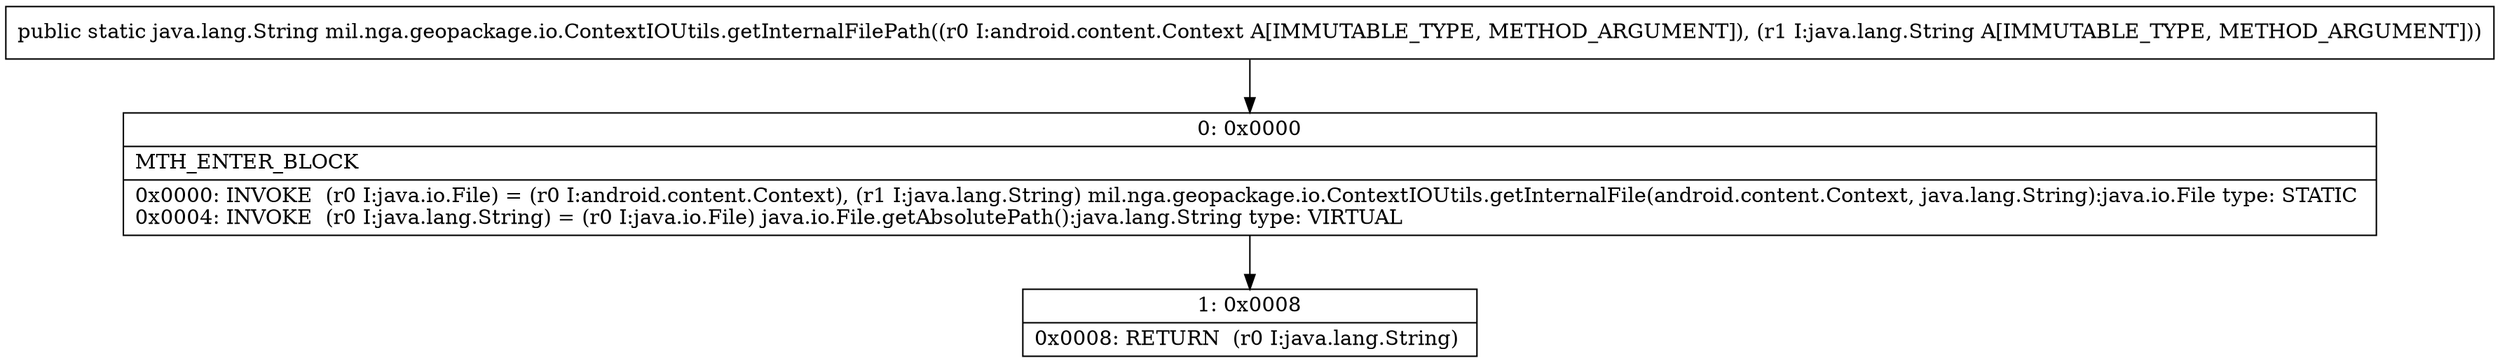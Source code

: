 digraph "CFG formil.nga.geopackage.io.ContextIOUtils.getInternalFilePath(Landroid\/content\/Context;Ljava\/lang\/String;)Ljava\/lang\/String;" {
Node_0 [shape=record,label="{0\:\ 0x0000|MTH_ENTER_BLOCK\l|0x0000: INVOKE  (r0 I:java.io.File) = (r0 I:android.content.Context), (r1 I:java.lang.String) mil.nga.geopackage.io.ContextIOUtils.getInternalFile(android.content.Context, java.lang.String):java.io.File type: STATIC \l0x0004: INVOKE  (r0 I:java.lang.String) = (r0 I:java.io.File) java.io.File.getAbsolutePath():java.lang.String type: VIRTUAL \l}"];
Node_1 [shape=record,label="{1\:\ 0x0008|0x0008: RETURN  (r0 I:java.lang.String) \l}"];
MethodNode[shape=record,label="{public static java.lang.String mil.nga.geopackage.io.ContextIOUtils.getInternalFilePath((r0 I:android.content.Context A[IMMUTABLE_TYPE, METHOD_ARGUMENT]), (r1 I:java.lang.String A[IMMUTABLE_TYPE, METHOD_ARGUMENT])) }"];
MethodNode -> Node_0;
Node_0 -> Node_1;
}

